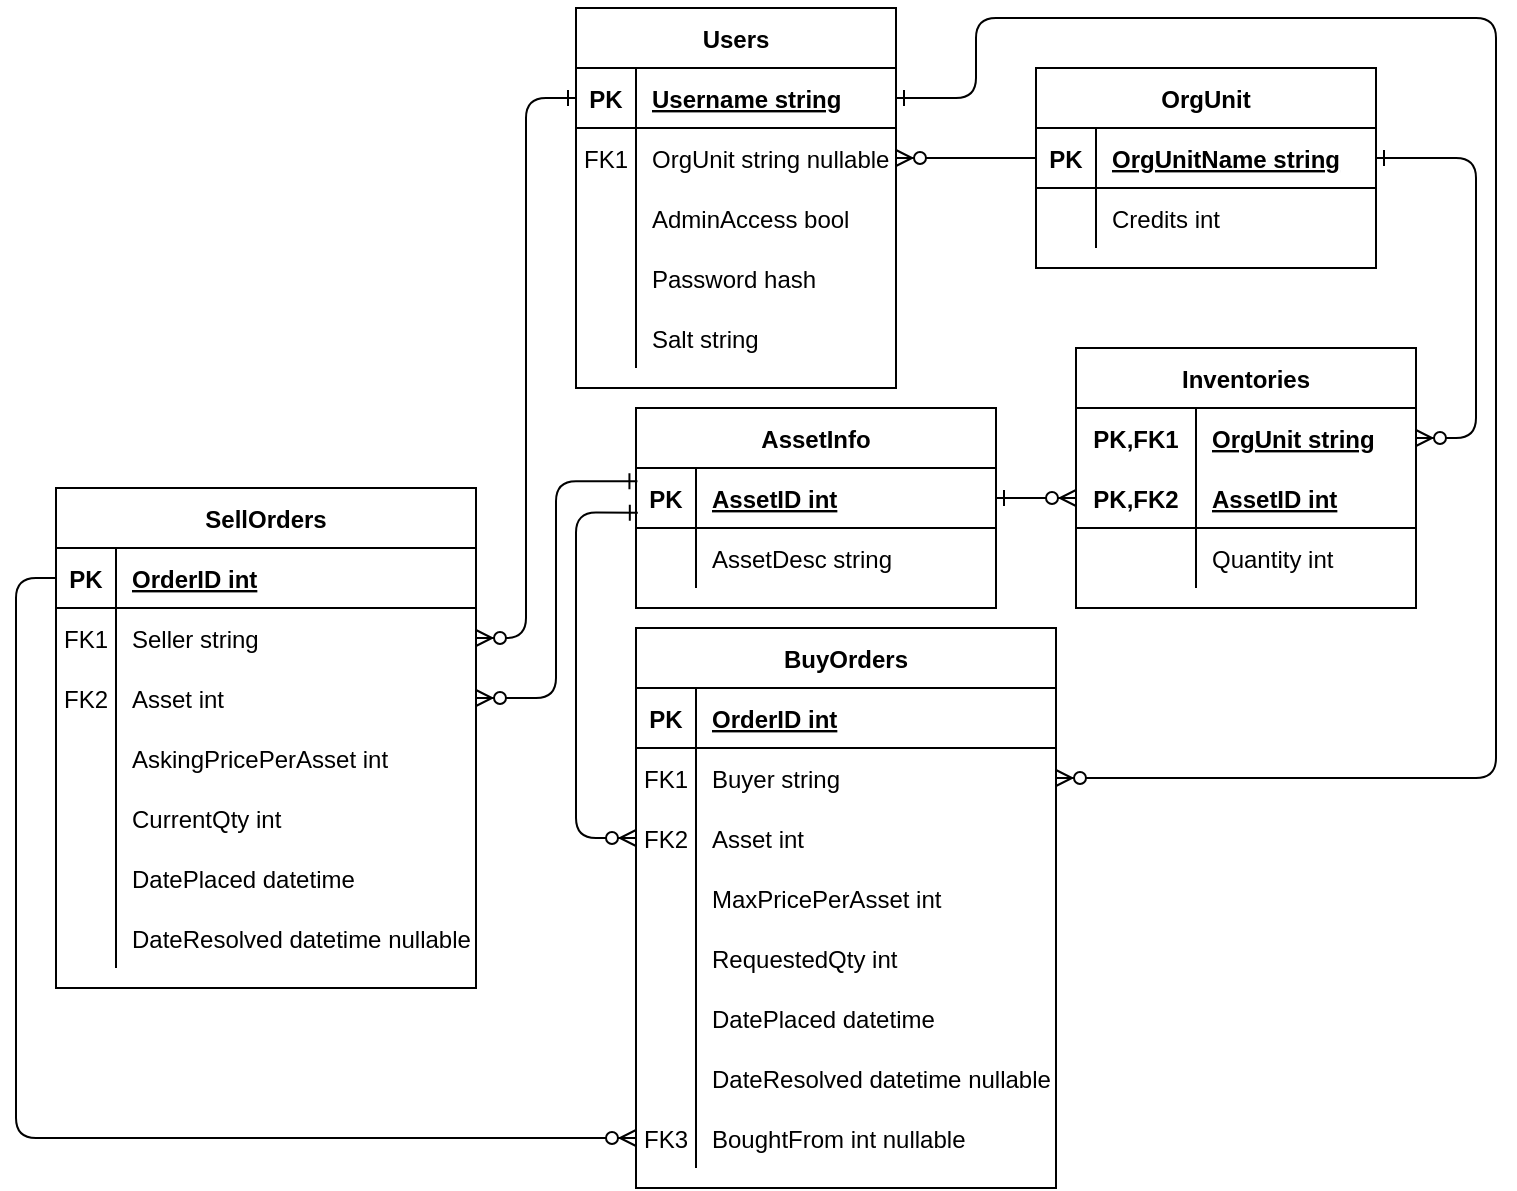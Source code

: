 <mxfile version="14.6.10" type="github">
  <diagram id="R2lEEEUBdFMjLlhIrx00" name="Page-1">
    <mxGraphModel dx="864" dy="440" grid="1" gridSize="10" guides="0" tooltips="1" connect="1" arrows="1" fold="1" page="1" pageScale="1" pageWidth="850" pageHeight="1100" math="0" shadow="0" extFonts="Permanent Marker^https://fonts.googleapis.com/css?family=Permanent+Marker">
      <root>
        <mxCell id="0" />
        <mxCell id="1" parent="0" />
        <mxCell id="C-vyLk0tnHw3VtMMgP7b-2" value="OrgUnit" style="shape=table;startSize=30;container=1;collapsible=1;childLayout=tableLayout;fixedRows=1;rowLines=0;fontStyle=1;align=center;resizeLast=1;" parent="1" vertex="1">
          <mxGeometry x="540" y="90" width="170" height="100" as="geometry" />
        </mxCell>
        <mxCell id="C-vyLk0tnHw3VtMMgP7b-3" value="" style="shape=partialRectangle;collapsible=0;dropTarget=0;pointerEvents=0;fillColor=none;points=[[0,0.5],[1,0.5]];portConstraint=eastwest;top=0;left=0;right=0;bottom=1;" parent="C-vyLk0tnHw3VtMMgP7b-2" vertex="1">
          <mxGeometry y="30" width="170" height="30" as="geometry" />
        </mxCell>
        <mxCell id="C-vyLk0tnHw3VtMMgP7b-4" value="PK" style="shape=partialRectangle;overflow=hidden;connectable=0;fillColor=none;top=0;left=0;bottom=0;right=0;fontStyle=1;" parent="C-vyLk0tnHw3VtMMgP7b-3" vertex="1">
          <mxGeometry width="30" height="30" as="geometry" />
        </mxCell>
        <mxCell id="C-vyLk0tnHw3VtMMgP7b-5" value="OrgUnitName string" style="shape=partialRectangle;overflow=hidden;connectable=0;fillColor=none;top=0;left=0;bottom=0;right=0;align=left;spacingLeft=6;fontStyle=5;" parent="C-vyLk0tnHw3VtMMgP7b-3" vertex="1">
          <mxGeometry x="30" width="140" height="30" as="geometry" />
        </mxCell>
        <mxCell id="C-vyLk0tnHw3VtMMgP7b-6" value="" style="shape=partialRectangle;collapsible=0;dropTarget=0;pointerEvents=0;fillColor=none;points=[[0,0.5],[1,0.5]];portConstraint=eastwest;top=0;left=0;right=0;bottom=0;" parent="C-vyLk0tnHw3VtMMgP7b-2" vertex="1">
          <mxGeometry y="60" width="170" height="30" as="geometry" />
        </mxCell>
        <mxCell id="C-vyLk0tnHw3VtMMgP7b-7" value="" style="shape=partialRectangle;overflow=hidden;connectable=0;fillColor=none;top=0;left=0;bottom=0;right=0;" parent="C-vyLk0tnHw3VtMMgP7b-6" vertex="1">
          <mxGeometry width="30" height="30" as="geometry" />
        </mxCell>
        <mxCell id="C-vyLk0tnHw3VtMMgP7b-8" value="Credits int" style="shape=partialRectangle;overflow=hidden;connectable=0;fillColor=none;top=0;left=0;bottom=0;right=0;align=left;spacingLeft=6;" parent="C-vyLk0tnHw3VtMMgP7b-6" vertex="1">
          <mxGeometry x="30" width="140" height="30" as="geometry" />
        </mxCell>
        <mxCell id="C-vyLk0tnHw3VtMMgP7b-23" value="Users" style="shape=table;startSize=30;container=1;collapsible=1;childLayout=tableLayout;fixedRows=1;rowLines=0;fontStyle=1;align=center;resizeLast=1;" parent="1" vertex="1">
          <mxGeometry x="310" y="60" width="160" height="190" as="geometry" />
        </mxCell>
        <mxCell id="C-vyLk0tnHw3VtMMgP7b-24" value="" style="shape=partialRectangle;collapsible=0;dropTarget=0;pointerEvents=0;fillColor=none;points=[[0,0.5],[1,0.5]];portConstraint=eastwest;top=0;left=0;right=0;bottom=1;" parent="C-vyLk0tnHw3VtMMgP7b-23" vertex="1">
          <mxGeometry y="30" width="160" height="30" as="geometry" />
        </mxCell>
        <mxCell id="C-vyLk0tnHw3VtMMgP7b-25" value="PK" style="shape=partialRectangle;overflow=hidden;connectable=0;fillColor=none;top=0;left=0;bottom=0;right=0;fontStyle=1;" parent="C-vyLk0tnHw3VtMMgP7b-24" vertex="1">
          <mxGeometry width="30" height="30" as="geometry" />
        </mxCell>
        <mxCell id="C-vyLk0tnHw3VtMMgP7b-26" value="Username string" style="shape=partialRectangle;overflow=hidden;connectable=0;fillColor=none;top=0;left=0;bottom=0;right=0;align=left;spacingLeft=6;fontStyle=5;" parent="C-vyLk0tnHw3VtMMgP7b-24" vertex="1">
          <mxGeometry x="30" width="130" height="30" as="geometry" />
        </mxCell>
        <mxCell id="C-vyLk0tnHw3VtMMgP7b-27" value="" style="shape=partialRectangle;collapsible=0;dropTarget=0;pointerEvents=0;fillColor=none;points=[[0,0.5],[1,0.5]];portConstraint=eastwest;top=0;left=0;right=0;bottom=0;" parent="C-vyLk0tnHw3VtMMgP7b-23" vertex="1">
          <mxGeometry y="60" width="160" height="30" as="geometry" />
        </mxCell>
        <mxCell id="C-vyLk0tnHw3VtMMgP7b-28" value="FK1" style="shape=partialRectangle;overflow=hidden;connectable=0;fillColor=none;top=0;left=0;bottom=0;right=0;" parent="C-vyLk0tnHw3VtMMgP7b-27" vertex="1">
          <mxGeometry width="30" height="30" as="geometry" />
        </mxCell>
        <mxCell id="C-vyLk0tnHw3VtMMgP7b-29" value="OrgUnit string nullable" style="shape=partialRectangle;overflow=hidden;connectable=0;fillColor=none;top=0;left=0;bottom=0;right=0;align=left;spacingLeft=6;" parent="C-vyLk0tnHw3VtMMgP7b-27" vertex="1">
          <mxGeometry x="30" width="130" height="30" as="geometry" />
        </mxCell>
        <mxCell id="7wBaKA0t1imz_KIfF7MN-4" style="shape=partialRectangle;collapsible=0;dropTarget=0;pointerEvents=0;fillColor=none;points=[[0,0.5],[1,0.5]];portConstraint=eastwest;top=0;left=0;right=0;bottom=0;" parent="C-vyLk0tnHw3VtMMgP7b-23" vertex="1">
          <mxGeometry y="90" width="160" height="30" as="geometry" />
        </mxCell>
        <mxCell id="7wBaKA0t1imz_KIfF7MN-5" style="shape=partialRectangle;overflow=hidden;connectable=0;fillColor=none;top=0;left=0;bottom=0;right=0;" parent="7wBaKA0t1imz_KIfF7MN-4" vertex="1">
          <mxGeometry width="30" height="30" as="geometry" />
        </mxCell>
        <mxCell id="7wBaKA0t1imz_KIfF7MN-6" value="AdminAccess bool " style="shape=partialRectangle;overflow=hidden;connectable=0;fillColor=none;top=0;left=0;bottom=0;right=0;align=left;spacingLeft=6;" parent="7wBaKA0t1imz_KIfF7MN-4" vertex="1">
          <mxGeometry x="30" width="130" height="30" as="geometry" />
        </mxCell>
        <mxCell id="7wBaKA0t1imz_KIfF7MN-1" style="shape=partialRectangle;collapsible=0;dropTarget=0;pointerEvents=0;fillColor=none;points=[[0,0.5],[1,0.5]];portConstraint=eastwest;top=0;left=0;right=0;bottom=0;" parent="C-vyLk0tnHw3VtMMgP7b-23" vertex="1">
          <mxGeometry y="120" width="160" height="30" as="geometry" />
        </mxCell>
        <mxCell id="7wBaKA0t1imz_KIfF7MN-2" value="&#xa;&#xa;&lt;span style=&quot;color: rgb(0, 0, 0); font-family: helvetica; font-size: 12px; font-style: normal; font-weight: 400; letter-spacing: normal; text-align: left; text-indent: 0px; text-transform: none; word-spacing: 0px; background-color: rgb(248, 249, 250); display: inline; float: none;&quot;&gt;password_hash string NOT NULL&lt;/span&gt;&#xa;&#xa;" style="shape=partialRectangle;overflow=hidden;connectable=0;fillColor=none;top=0;left=0;bottom=0;right=0;" parent="7wBaKA0t1imz_KIfF7MN-1" vertex="1">
          <mxGeometry width="30" height="30" as="geometry" />
        </mxCell>
        <mxCell id="7wBaKA0t1imz_KIfF7MN-3" value="Password hash" style="shape=partialRectangle;overflow=hidden;connectable=0;fillColor=none;top=0;left=0;bottom=0;right=0;align=left;spacingLeft=6;" parent="7wBaKA0t1imz_KIfF7MN-1" vertex="1">
          <mxGeometry x="30" width="130" height="30" as="geometry" />
        </mxCell>
        <mxCell id="DT6oVgaLZO0UKtUazpAL-1" style="shape=partialRectangle;collapsible=0;dropTarget=0;pointerEvents=0;fillColor=none;points=[[0,0.5],[1,0.5]];portConstraint=eastwest;top=0;left=0;right=0;bottom=0;" vertex="1" parent="C-vyLk0tnHw3VtMMgP7b-23">
          <mxGeometry y="150" width="160" height="30" as="geometry" />
        </mxCell>
        <mxCell id="DT6oVgaLZO0UKtUazpAL-2" style="shape=partialRectangle;overflow=hidden;connectable=0;fillColor=none;top=0;left=0;bottom=0;right=0;" vertex="1" parent="DT6oVgaLZO0UKtUazpAL-1">
          <mxGeometry width="30" height="30" as="geometry" />
        </mxCell>
        <mxCell id="DT6oVgaLZO0UKtUazpAL-3" value="Salt string" style="shape=partialRectangle;overflow=hidden;connectable=0;fillColor=none;top=0;left=0;bottom=0;right=0;align=left;spacingLeft=6;" vertex="1" parent="DT6oVgaLZO0UKtUazpAL-1">
          <mxGeometry x="30" width="130" height="30" as="geometry" />
        </mxCell>
        <mxCell id="7wBaKA0t1imz_KIfF7MN-7" value="" style="edgeStyle=elbowEdgeStyle;fontSize=12;html=1;endArrow=ERzeroToMany;endFill=1;startArrow=none;startFill=0;exitX=0;exitY=0.5;exitDx=0;exitDy=0;rounded=1;bendable=1;entryX=1;entryY=0.5;entryDx=0;entryDy=0;" parent="1" source="C-vyLk0tnHw3VtMMgP7b-3" target="C-vyLk0tnHw3VtMMgP7b-27" edge="1">
          <mxGeometry width="100" height="100" relative="1" as="geometry">
            <mxPoint x="360" y="310" as="sourcePoint" />
            <mxPoint x="470" y="125" as="targetPoint" />
            <Array as="points">
              <mxPoint x="510" y="130" />
            </Array>
          </mxGeometry>
        </mxCell>
        <mxCell id="7wBaKA0t1imz_KIfF7MN-34" value="Inventories" style="shape=table;startSize=30;container=1;collapsible=1;childLayout=tableLayout;fixedRows=1;rowLines=0;fontStyle=1;align=center;resizeLast=1;" parent="1" vertex="1">
          <mxGeometry x="560" y="230" width="170" height="130" as="geometry" />
        </mxCell>
        <mxCell id="7wBaKA0t1imz_KIfF7MN-35" value="" style="shape=partialRectangle;collapsible=0;dropTarget=0;pointerEvents=0;fillColor=none;top=0;left=0;bottom=0;right=0;points=[[0,0.5],[1,0.5]];portConstraint=eastwest;" parent="7wBaKA0t1imz_KIfF7MN-34" vertex="1">
          <mxGeometry y="30" width="170" height="30" as="geometry" />
        </mxCell>
        <mxCell id="7wBaKA0t1imz_KIfF7MN-36" value="PK,FK1" style="shape=partialRectangle;connectable=0;fillColor=none;top=0;left=0;bottom=0;right=0;fontStyle=1;overflow=hidden;" parent="7wBaKA0t1imz_KIfF7MN-35" vertex="1">
          <mxGeometry width="60" height="30" as="geometry" />
        </mxCell>
        <mxCell id="7wBaKA0t1imz_KIfF7MN-37" value="OrgUnit string" style="shape=partialRectangle;connectable=0;fillColor=none;top=0;left=0;bottom=0;right=0;align=left;spacingLeft=6;fontStyle=5;overflow=hidden;" parent="7wBaKA0t1imz_KIfF7MN-35" vertex="1">
          <mxGeometry x="60" width="110" height="30" as="geometry" />
        </mxCell>
        <mxCell id="7wBaKA0t1imz_KIfF7MN-38" value="" style="shape=partialRectangle;collapsible=0;dropTarget=0;pointerEvents=0;fillColor=none;top=0;left=0;bottom=1;right=0;points=[[0,0.5],[1,0.5]];portConstraint=eastwest;" parent="7wBaKA0t1imz_KIfF7MN-34" vertex="1">
          <mxGeometry y="60" width="170" height="30" as="geometry" />
        </mxCell>
        <mxCell id="7wBaKA0t1imz_KIfF7MN-39" value="PK,FK2" style="shape=partialRectangle;connectable=0;fillColor=none;top=0;left=0;bottom=0;right=0;fontStyle=1;overflow=hidden;" parent="7wBaKA0t1imz_KIfF7MN-38" vertex="1">
          <mxGeometry width="60" height="30" as="geometry" />
        </mxCell>
        <mxCell id="7wBaKA0t1imz_KIfF7MN-40" value="AssetID int" style="shape=partialRectangle;connectable=0;fillColor=none;top=0;left=0;bottom=0;right=0;align=left;spacingLeft=6;fontStyle=5;overflow=hidden;" parent="7wBaKA0t1imz_KIfF7MN-38" vertex="1">
          <mxGeometry x="60" width="110" height="30" as="geometry" />
        </mxCell>
        <mxCell id="7wBaKA0t1imz_KIfF7MN-41" value="" style="shape=partialRectangle;collapsible=0;dropTarget=0;pointerEvents=0;fillColor=none;top=0;left=0;bottom=0;right=0;points=[[0,0.5],[1,0.5]];portConstraint=eastwest;" parent="7wBaKA0t1imz_KIfF7MN-34" vertex="1">
          <mxGeometry y="90" width="170" height="30" as="geometry" />
        </mxCell>
        <mxCell id="7wBaKA0t1imz_KIfF7MN-42" value="" style="shape=partialRectangle;connectable=0;fillColor=none;top=0;left=0;bottom=0;right=0;editable=1;overflow=hidden;" parent="7wBaKA0t1imz_KIfF7MN-41" vertex="1">
          <mxGeometry width="60" height="30" as="geometry" />
        </mxCell>
        <mxCell id="7wBaKA0t1imz_KIfF7MN-43" value="Quantity int" style="shape=partialRectangle;connectable=0;fillColor=none;top=0;left=0;bottom=0;right=0;align=left;spacingLeft=6;overflow=hidden;" parent="7wBaKA0t1imz_KIfF7MN-41" vertex="1">
          <mxGeometry x="60" width="110" height="30" as="geometry" />
        </mxCell>
        <mxCell id="7wBaKA0t1imz_KIfF7MN-47" value="" style="fontSize=12;html=1;endArrow=ERzeroToMany;startArrow=ERone;startFill=0;edgeStyle=orthogonalEdgeStyle;exitX=1;exitY=0.5;exitDx=0;exitDy=0;entryX=0;entryY=0.5;entryDx=0;entryDy=0;" parent="1" source="ApfHCndNbg4BAis-mP1H-9" target="7wBaKA0t1imz_KIfF7MN-38" edge="1">
          <mxGeometry width="100" height="100" relative="1" as="geometry">
            <mxPoint x="450" y="410" as="sourcePoint" />
            <mxPoint x="410" y="410" as="targetPoint" />
            <Array as="points">
              <mxPoint x="560" y="305" />
            </Array>
          </mxGeometry>
        </mxCell>
        <mxCell id="7wBaKA0t1imz_KIfF7MN-48" value="" style="edgeStyle=orthogonalEdgeStyle;fontSize=12;html=1;endArrow=ERzeroToMany;startArrow=ERone;startFill=0;entryX=1;entryY=0.5;entryDx=0;entryDy=0;exitX=1;exitY=0.5;exitDx=0;exitDy=0;" parent="1" source="C-vyLk0tnHw3VtMMgP7b-3" target="7wBaKA0t1imz_KIfF7MN-35" edge="1">
          <mxGeometry width="100" height="100" relative="1" as="geometry">
            <mxPoint x="620" y="170" as="sourcePoint" />
            <mxPoint x="770" y="270" as="targetPoint" />
            <Array as="points">
              <mxPoint x="760" y="135" />
              <mxPoint x="760" y="275" />
            </Array>
          </mxGeometry>
        </mxCell>
        <mxCell id="7wBaKA0t1imz_KIfF7MN-62" value="SellOrders" style="shape=table;startSize=30;container=1;collapsible=1;childLayout=tableLayout;fixedRows=1;rowLines=0;fontStyle=1;align=center;resizeLast=1;" parent="1" vertex="1">
          <mxGeometry x="50" y="300" width="210" height="250" as="geometry" />
        </mxCell>
        <mxCell id="7wBaKA0t1imz_KIfF7MN-63" value="" style="shape=partialRectangle;collapsible=0;dropTarget=0;pointerEvents=0;fillColor=none;top=0;left=0;bottom=1;right=0;points=[[0,0.5],[1,0.5]];portConstraint=eastwest;" parent="7wBaKA0t1imz_KIfF7MN-62" vertex="1">
          <mxGeometry y="30" width="210" height="30" as="geometry" />
        </mxCell>
        <mxCell id="7wBaKA0t1imz_KIfF7MN-64" value="PK" style="shape=partialRectangle;connectable=0;fillColor=none;top=0;left=0;bottom=0;right=0;fontStyle=1;overflow=hidden;" parent="7wBaKA0t1imz_KIfF7MN-63" vertex="1">
          <mxGeometry width="30" height="30" as="geometry" />
        </mxCell>
        <mxCell id="7wBaKA0t1imz_KIfF7MN-65" value="OrderID int" style="shape=partialRectangle;connectable=0;fillColor=none;top=0;left=0;bottom=0;right=0;align=left;spacingLeft=6;fontStyle=5;overflow=hidden;" parent="7wBaKA0t1imz_KIfF7MN-63" vertex="1">
          <mxGeometry x="30" width="180" height="30" as="geometry" />
        </mxCell>
        <mxCell id="7wBaKA0t1imz_KIfF7MN-66" value="" style="shape=partialRectangle;collapsible=0;dropTarget=0;pointerEvents=0;fillColor=none;top=0;left=0;bottom=0;right=0;points=[[0,0.5],[1,0.5]];portConstraint=eastwest;" parent="7wBaKA0t1imz_KIfF7MN-62" vertex="1">
          <mxGeometry y="60" width="210" height="30" as="geometry" />
        </mxCell>
        <mxCell id="7wBaKA0t1imz_KIfF7MN-67" value="FK1" style="shape=partialRectangle;connectable=0;fillColor=none;top=0;left=0;bottom=0;right=0;editable=1;overflow=hidden;" parent="7wBaKA0t1imz_KIfF7MN-66" vertex="1">
          <mxGeometry width="30" height="30" as="geometry" />
        </mxCell>
        <mxCell id="7wBaKA0t1imz_KIfF7MN-68" value="Seller string" style="shape=partialRectangle;connectable=0;fillColor=none;top=0;left=0;bottom=0;right=0;align=left;spacingLeft=6;overflow=hidden;" parent="7wBaKA0t1imz_KIfF7MN-66" vertex="1">
          <mxGeometry x="30" width="180" height="30" as="geometry" />
        </mxCell>
        <mxCell id="7wBaKA0t1imz_KIfF7MN-69" value="" style="shape=partialRectangle;collapsible=0;dropTarget=0;pointerEvents=0;fillColor=none;top=0;left=0;bottom=0;right=0;points=[[0,0.5],[1,0.5]];portConstraint=eastwest;" parent="7wBaKA0t1imz_KIfF7MN-62" vertex="1">
          <mxGeometry y="90" width="210" height="30" as="geometry" />
        </mxCell>
        <mxCell id="7wBaKA0t1imz_KIfF7MN-70" value="FK2" style="shape=partialRectangle;connectable=0;fillColor=none;top=0;left=0;bottom=0;right=0;editable=1;overflow=hidden;" parent="7wBaKA0t1imz_KIfF7MN-69" vertex="1">
          <mxGeometry width="30" height="30" as="geometry" />
        </mxCell>
        <mxCell id="7wBaKA0t1imz_KIfF7MN-71" value="Asset int" style="shape=partialRectangle;connectable=0;fillColor=none;top=0;left=0;bottom=0;right=0;align=left;spacingLeft=6;overflow=hidden;" parent="7wBaKA0t1imz_KIfF7MN-69" vertex="1">
          <mxGeometry x="30" width="180" height="30" as="geometry" />
        </mxCell>
        <mxCell id="7wBaKA0t1imz_KIfF7MN-72" value="" style="shape=partialRectangle;collapsible=0;dropTarget=0;pointerEvents=0;fillColor=none;top=0;left=0;bottom=0;right=0;points=[[0,0.5],[1,0.5]];portConstraint=eastwest;" parent="7wBaKA0t1imz_KIfF7MN-62" vertex="1">
          <mxGeometry y="120" width="210" height="30" as="geometry" />
        </mxCell>
        <mxCell id="7wBaKA0t1imz_KIfF7MN-73" value="" style="shape=partialRectangle;connectable=0;fillColor=none;top=0;left=0;bottom=0;right=0;editable=1;overflow=hidden;" parent="7wBaKA0t1imz_KIfF7MN-72" vertex="1">
          <mxGeometry width="30" height="30" as="geometry" />
        </mxCell>
        <mxCell id="7wBaKA0t1imz_KIfF7MN-74" value="AskingPricePerAsset int" style="shape=partialRectangle;connectable=0;fillColor=none;top=0;left=0;bottom=0;right=0;align=left;spacingLeft=6;overflow=hidden;" parent="7wBaKA0t1imz_KIfF7MN-72" vertex="1">
          <mxGeometry x="30" width="180" height="30" as="geometry" />
        </mxCell>
        <mxCell id="7wBaKA0t1imz_KIfF7MN-82" style="shape=partialRectangle;collapsible=0;dropTarget=0;pointerEvents=0;fillColor=none;top=0;left=0;bottom=0;right=0;points=[[0,0.5],[1,0.5]];portConstraint=eastwest;" parent="7wBaKA0t1imz_KIfF7MN-62" vertex="1">
          <mxGeometry y="150" width="210" height="30" as="geometry" />
        </mxCell>
        <mxCell id="7wBaKA0t1imz_KIfF7MN-83" style="shape=partialRectangle;connectable=0;fillColor=none;top=0;left=0;bottom=0;right=0;editable=1;overflow=hidden;" parent="7wBaKA0t1imz_KIfF7MN-82" vertex="1">
          <mxGeometry width="30" height="30" as="geometry" />
        </mxCell>
        <mxCell id="7wBaKA0t1imz_KIfF7MN-84" value="CurrentQty int" style="shape=partialRectangle;connectable=0;fillColor=none;top=0;left=0;bottom=0;right=0;align=left;spacingLeft=6;overflow=hidden;" parent="7wBaKA0t1imz_KIfF7MN-82" vertex="1">
          <mxGeometry x="30" width="180" height="30" as="geometry" />
        </mxCell>
        <mxCell id="7wBaKA0t1imz_KIfF7MN-85" style="shape=partialRectangle;collapsible=0;dropTarget=0;pointerEvents=0;fillColor=none;top=0;left=0;bottom=0;right=0;points=[[0,0.5],[1,0.5]];portConstraint=eastwest;" parent="7wBaKA0t1imz_KIfF7MN-62" vertex="1">
          <mxGeometry y="180" width="210" height="30" as="geometry" />
        </mxCell>
        <mxCell id="7wBaKA0t1imz_KIfF7MN-86" style="shape=partialRectangle;connectable=0;fillColor=none;top=0;left=0;bottom=0;right=0;editable=1;overflow=hidden;" parent="7wBaKA0t1imz_KIfF7MN-85" vertex="1">
          <mxGeometry width="30" height="30" as="geometry" />
        </mxCell>
        <mxCell id="7wBaKA0t1imz_KIfF7MN-87" value="DatePlaced datetime" style="shape=partialRectangle;connectable=0;fillColor=none;top=0;left=0;bottom=0;right=0;align=left;spacingLeft=6;overflow=hidden;" parent="7wBaKA0t1imz_KIfF7MN-85" vertex="1">
          <mxGeometry x="30" width="180" height="30" as="geometry" />
        </mxCell>
        <mxCell id="7wBaKA0t1imz_KIfF7MN-91" style="shape=partialRectangle;collapsible=0;dropTarget=0;pointerEvents=0;fillColor=none;top=0;left=0;bottom=0;right=0;points=[[0,0.5],[1,0.5]];portConstraint=eastwest;" parent="7wBaKA0t1imz_KIfF7MN-62" vertex="1">
          <mxGeometry y="210" width="210" height="30" as="geometry" />
        </mxCell>
        <mxCell id="7wBaKA0t1imz_KIfF7MN-92" style="shape=partialRectangle;connectable=0;fillColor=none;top=0;left=0;bottom=0;right=0;editable=1;overflow=hidden;" parent="7wBaKA0t1imz_KIfF7MN-91" vertex="1">
          <mxGeometry width="30" height="30" as="geometry" />
        </mxCell>
        <mxCell id="7wBaKA0t1imz_KIfF7MN-93" value="DateResolved datetime nullable" style="shape=partialRectangle;connectable=0;fillColor=none;top=0;left=0;bottom=0;right=0;align=left;spacingLeft=6;overflow=hidden;" parent="7wBaKA0t1imz_KIfF7MN-91" vertex="1">
          <mxGeometry x="30" width="180" height="30" as="geometry" />
        </mxCell>
        <mxCell id="7wBaKA0t1imz_KIfF7MN-75" value="" style="edgeStyle=orthogonalEdgeStyle;fontSize=12;html=1;endArrow=ERzeroToMany;endFill=1;startArrow=ERone;startFill=0;" parent="1" source="C-vyLk0tnHw3VtMMgP7b-24" target="7wBaKA0t1imz_KIfF7MN-66" edge="1">
          <mxGeometry width="100" height="100" relative="1" as="geometry">
            <mxPoint x="410" y="270" as="sourcePoint" />
            <mxPoint x="350" y="270" as="targetPoint" />
          </mxGeometry>
        </mxCell>
        <mxCell id="7wBaKA0t1imz_KIfF7MN-77" value="" style="edgeStyle=orthogonalEdgeStyle;fontSize=12;html=1;endArrow=ERzeroToMany;startArrow=ERone;startFill=0;entryX=0;entryY=0.5;entryDx=0;entryDy=0;exitX=0.005;exitY=0.744;exitDx=0;exitDy=0;exitPerimeter=0;" parent="1" source="ApfHCndNbg4BAis-mP1H-9" target="7wBaKA0t1imz_KIfF7MN-102" edge="1">
          <mxGeometry width="100" height="100" relative="1" as="geometry">
            <mxPoint x="300" y="250" as="sourcePoint" />
            <mxPoint x="780" y="365" as="targetPoint" />
            <Array as="points">
              <mxPoint x="310" y="312" />
              <mxPoint x="310" y="475" />
            </Array>
          </mxGeometry>
        </mxCell>
        <mxCell id="7wBaKA0t1imz_KIfF7MN-78" value="" style="edgeStyle=orthogonalEdgeStyle;fontSize=12;html=1;endArrow=ERzeroToMany;endFill=1;startArrow=ERone;startFill=0;entryX=1;entryY=0.5;entryDx=0;entryDy=0;exitX=1;exitY=0.5;exitDx=0;exitDy=0;" parent="1" source="C-vyLk0tnHw3VtMMgP7b-24" target="7wBaKA0t1imz_KIfF7MN-99" edge="1">
          <mxGeometry width="100" height="100" relative="1" as="geometry">
            <mxPoint x="530" y="176" as="sourcePoint" />
            <mxPoint x="600" y="335" as="targetPoint" />
            <Array as="points">
              <mxPoint x="510" y="105" />
              <mxPoint x="510" y="65" />
              <mxPoint x="770" y="65" />
              <mxPoint x="770" y="445" />
            </Array>
          </mxGeometry>
        </mxCell>
        <mxCell id="7wBaKA0t1imz_KIfF7MN-95" value="BuyOrders" style="shape=table;startSize=30;container=1;collapsible=1;childLayout=tableLayout;fixedRows=1;rowLines=0;fontStyle=1;align=center;resizeLast=1;" parent="1" vertex="1">
          <mxGeometry x="340" y="370" width="210" height="280" as="geometry" />
        </mxCell>
        <mxCell id="7wBaKA0t1imz_KIfF7MN-96" value="" style="shape=partialRectangle;collapsible=0;dropTarget=0;pointerEvents=0;fillColor=none;top=0;left=0;bottom=1;right=0;points=[[0,0.5],[1,0.5]];portConstraint=eastwest;" parent="7wBaKA0t1imz_KIfF7MN-95" vertex="1">
          <mxGeometry y="30" width="210" height="30" as="geometry" />
        </mxCell>
        <mxCell id="7wBaKA0t1imz_KIfF7MN-97" value="PK" style="shape=partialRectangle;connectable=0;fillColor=none;top=0;left=0;bottom=0;right=0;fontStyle=1;overflow=hidden;" parent="7wBaKA0t1imz_KIfF7MN-96" vertex="1">
          <mxGeometry width="30" height="30" as="geometry" />
        </mxCell>
        <mxCell id="7wBaKA0t1imz_KIfF7MN-98" value="OrderID int" style="shape=partialRectangle;connectable=0;fillColor=none;top=0;left=0;bottom=0;right=0;align=left;spacingLeft=6;fontStyle=5;overflow=hidden;" parent="7wBaKA0t1imz_KIfF7MN-96" vertex="1">
          <mxGeometry x="30" width="180" height="30" as="geometry" />
        </mxCell>
        <mxCell id="7wBaKA0t1imz_KIfF7MN-99" value="" style="shape=partialRectangle;collapsible=0;dropTarget=0;pointerEvents=0;fillColor=none;top=0;left=0;bottom=0;right=0;points=[[0,0.5],[1,0.5]];portConstraint=eastwest;" parent="7wBaKA0t1imz_KIfF7MN-95" vertex="1">
          <mxGeometry y="60" width="210" height="30" as="geometry" />
        </mxCell>
        <mxCell id="7wBaKA0t1imz_KIfF7MN-100" value="FK1" style="shape=partialRectangle;connectable=0;fillColor=none;top=0;left=0;bottom=0;right=0;editable=1;overflow=hidden;" parent="7wBaKA0t1imz_KIfF7MN-99" vertex="1">
          <mxGeometry width="30" height="30" as="geometry" />
        </mxCell>
        <mxCell id="7wBaKA0t1imz_KIfF7MN-101" value="Buyer string" style="shape=partialRectangle;connectable=0;fillColor=none;top=0;left=0;bottom=0;right=0;align=left;spacingLeft=6;overflow=hidden;" parent="7wBaKA0t1imz_KIfF7MN-99" vertex="1">
          <mxGeometry x="30" width="180" height="30" as="geometry" />
        </mxCell>
        <mxCell id="7wBaKA0t1imz_KIfF7MN-102" value="" style="shape=partialRectangle;collapsible=0;dropTarget=0;pointerEvents=0;fillColor=none;top=0;left=0;bottom=0;right=0;points=[[0,0.5],[1,0.5]];portConstraint=eastwest;" parent="7wBaKA0t1imz_KIfF7MN-95" vertex="1">
          <mxGeometry y="90" width="210" height="30" as="geometry" />
        </mxCell>
        <mxCell id="7wBaKA0t1imz_KIfF7MN-103" value="FK2" style="shape=partialRectangle;connectable=0;fillColor=none;top=0;left=0;bottom=0;right=0;editable=1;overflow=hidden;" parent="7wBaKA0t1imz_KIfF7MN-102" vertex="1">
          <mxGeometry width="30" height="30" as="geometry" />
        </mxCell>
        <mxCell id="7wBaKA0t1imz_KIfF7MN-104" value="Asset int" style="shape=partialRectangle;connectable=0;fillColor=none;top=0;left=0;bottom=0;right=0;align=left;spacingLeft=6;overflow=hidden;" parent="7wBaKA0t1imz_KIfF7MN-102" vertex="1">
          <mxGeometry x="30" width="180" height="30" as="geometry" />
        </mxCell>
        <mxCell id="7wBaKA0t1imz_KIfF7MN-105" value="" style="shape=partialRectangle;collapsible=0;dropTarget=0;pointerEvents=0;fillColor=none;top=0;left=0;bottom=0;right=0;points=[[0,0.5],[1,0.5]];portConstraint=eastwest;" parent="7wBaKA0t1imz_KIfF7MN-95" vertex="1">
          <mxGeometry y="120" width="210" height="30" as="geometry" />
        </mxCell>
        <mxCell id="7wBaKA0t1imz_KIfF7MN-106" value="" style="shape=partialRectangle;connectable=0;fillColor=none;top=0;left=0;bottom=0;right=0;editable=1;overflow=hidden;" parent="7wBaKA0t1imz_KIfF7MN-105" vertex="1">
          <mxGeometry width="30" height="30" as="geometry" />
        </mxCell>
        <mxCell id="7wBaKA0t1imz_KIfF7MN-107" value="MaxPricePerAsset int" style="shape=partialRectangle;connectable=0;fillColor=none;top=0;left=0;bottom=0;right=0;align=left;spacingLeft=6;overflow=hidden;" parent="7wBaKA0t1imz_KIfF7MN-105" vertex="1">
          <mxGeometry x="30" width="180" height="30" as="geometry" />
        </mxCell>
        <mxCell id="7wBaKA0t1imz_KIfF7MN-108" style="shape=partialRectangle;collapsible=0;dropTarget=0;pointerEvents=0;fillColor=none;top=0;left=0;bottom=0;right=0;points=[[0,0.5],[1,0.5]];portConstraint=eastwest;" parent="7wBaKA0t1imz_KIfF7MN-95" vertex="1">
          <mxGeometry y="150" width="210" height="30" as="geometry" />
        </mxCell>
        <mxCell id="7wBaKA0t1imz_KIfF7MN-109" style="shape=partialRectangle;connectable=0;fillColor=none;top=0;left=0;bottom=0;right=0;editable=1;overflow=hidden;" parent="7wBaKA0t1imz_KIfF7MN-108" vertex="1">
          <mxGeometry width="30" height="30" as="geometry" />
        </mxCell>
        <mxCell id="7wBaKA0t1imz_KIfF7MN-110" value="RequestedQty int" style="shape=partialRectangle;connectable=0;fillColor=none;top=0;left=0;bottom=0;right=0;align=left;spacingLeft=6;overflow=hidden;" parent="7wBaKA0t1imz_KIfF7MN-108" vertex="1">
          <mxGeometry x="30" width="180" height="30" as="geometry" />
        </mxCell>
        <mxCell id="7wBaKA0t1imz_KIfF7MN-111" style="shape=partialRectangle;collapsible=0;dropTarget=0;pointerEvents=0;fillColor=none;top=0;left=0;bottom=0;right=0;points=[[0,0.5],[1,0.5]];portConstraint=eastwest;" parent="7wBaKA0t1imz_KIfF7MN-95" vertex="1">
          <mxGeometry y="180" width="210" height="30" as="geometry" />
        </mxCell>
        <mxCell id="7wBaKA0t1imz_KIfF7MN-112" style="shape=partialRectangle;connectable=0;fillColor=none;top=0;left=0;bottom=0;right=0;editable=1;overflow=hidden;" parent="7wBaKA0t1imz_KIfF7MN-111" vertex="1">
          <mxGeometry width="30" height="30" as="geometry" />
        </mxCell>
        <mxCell id="7wBaKA0t1imz_KIfF7MN-113" value="DatePlaced datetime" style="shape=partialRectangle;connectable=0;fillColor=none;top=0;left=0;bottom=0;right=0;align=left;spacingLeft=6;overflow=hidden;" parent="7wBaKA0t1imz_KIfF7MN-111" vertex="1">
          <mxGeometry x="30" width="180" height="30" as="geometry" />
        </mxCell>
        <mxCell id="7wBaKA0t1imz_KIfF7MN-114" style="shape=partialRectangle;collapsible=0;dropTarget=0;pointerEvents=0;fillColor=none;top=0;left=0;bottom=0;right=0;points=[[0,0.5],[1,0.5]];portConstraint=eastwest;" parent="7wBaKA0t1imz_KIfF7MN-95" vertex="1">
          <mxGeometry y="210" width="210" height="30" as="geometry" />
        </mxCell>
        <mxCell id="7wBaKA0t1imz_KIfF7MN-115" style="shape=partialRectangle;connectable=0;fillColor=none;top=0;left=0;bottom=0;right=0;editable=1;overflow=hidden;" parent="7wBaKA0t1imz_KIfF7MN-114" vertex="1">
          <mxGeometry width="30" height="30" as="geometry" />
        </mxCell>
        <mxCell id="7wBaKA0t1imz_KIfF7MN-116" value="DateResolved datetime nullable" style="shape=partialRectangle;connectable=0;fillColor=none;top=0;left=0;bottom=0;right=0;align=left;spacingLeft=6;overflow=hidden;" parent="7wBaKA0t1imz_KIfF7MN-114" vertex="1">
          <mxGeometry x="30" width="180" height="30" as="geometry" />
        </mxCell>
        <mxCell id="ApfHCndNbg4BAis-mP1H-21" style="shape=partialRectangle;collapsible=0;dropTarget=0;pointerEvents=0;fillColor=none;top=0;left=0;bottom=0;right=0;points=[[0,0.5],[1,0.5]];portConstraint=eastwest;" parent="7wBaKA0t1imz_KIfF7MN-95" vertex="1">
          <mxGeometry y="240" width="210" height="30" as="geometry" />
        </mxCell>
        <mxCell id="ApfHCndNbg4BAis-mP1H-22" value="FK3" style="shape=partialRectangle;connectable=0;fillColor=none;top=0;left=0;bottom=0;right=0;editable=1;overflow=hidden;" parent="ApfHCndNbg4BAis-mP1H-21" vertex="1">
          <mxGeometry width="30" height="30" as="geometry" />
        </mxCell>
        <mxCell id="ApfHCndNbg4BAis-mP1H-23" value="BoughtFrom int nullable" style="shape=partialRectangle;connectable=0;fillColor=none;top=0;left=0;bottom=0;right=0;align=left;spacingLeft=6;overflow=hidden;" parent="ApfHCndNbg4BAis-mP1H-21" vertex="1">
          <mxGeometry x="30" width="180" height="30" as="geometry" />
        </mxCell>
        <mxCell id="ApfHCndNbg4BAis-mP1H-6" value="" style="edgeStyle=orthogonalEdgeStyle;fontSize=12;html=1;endArrow=ERzeroToMany;endFill=1;startArrow=ERone;startFill=0;entryX=1;entryY=0.5;entryDx=0;entryDy=0;exitX=0.004;exitY=0.219;exitDx=0;exitDy=0;exitPerimeter=0;" parent="1" source="ApfHCndNbg4BAis-mP1H-9" target="7wBaKA0t1imz_KIfF7MN-69" edge="1">
          <mxGeometry width="100" height="100" relative="1" as="geometry">
            <mxPoint x="320" y="395" as="sourcePoint" />
            <mxPoint x="20" y="410" as="targetPoint" />
          </mxGeometry>
        </mxCell>
        <mxCell id="ApfHCndNbg4BAis-mP1H-8" value="AssetInfo" style="shape=table;startSize=30;container=1;collapsible=1;childLayout=tableLayout;fixedRows=1;rowLines=0;fontStyle=1;align=center;resizeLast=1;" parent="1" vertex="1">
          <mxGeometry x="340" y="260" width="180" height="100" as="geometry" />
        </mxCell>
        <mxCell id="ApfHCndNbg4BAis-mP1H-9" value="" style="shape=partialRectangle;collapsible=0;dropTarget=0;pointerEvents=0;fillColor=none;top=0;left=0;bottom=1;right=0;points=[[0,0.5],[1,0.5]];portConstraint=eastwest;" parent="ApfHCndNbg4BAis-mP1H-8" vertex="1">
          <mxGeometry y="30" width="180" height="30" as="geometry" />
        </mxCell>
        <mxCell id="ApfHCndNbg4BAis-mP1H-10" value="PK" style="shape=partialRectangle;connectable=0;fillColor=none;top=0;left=0;bottom=0;right=0;fontStyle=1;overflow=hidden;" parent="ApfHCndNbg4BAis-mP1H-9" vertex="1">
          <mxGeometry width="30" height="30" as="geometry" />
        </mxCell>
        <mxCell id="ApfHCndNbg4BAis-mP1H-11" value="AssetID int" style="shape=partialRectangle;connectable=0;fillColor=none;top=0;left=0;bottom=0;right=0;align=left;spacingLeft=6;fontStyle=5;overflow=hidden;" parent="ApfHCndNbg4BAis-mP1H-9" vertex="1">
          <mxGeometry x="30" width="150" height="30" as="geometry" />
        </mxCell>
        <mxCell id="ApfHCndNbg4BAis-mP1H-12" value="" style="shape=partialRectangle;collapsible=0;dropTarget=0;pointerEvents=0;fillColor=none;top=0;left=0;bottom=0;right=0;points=[[0,0.5],[1,0.5]];portConstraint=eastwest;" parent="ApfHCndNbg4BAis-mP1H-8" vertex="1">
          <mxGeometry y="60" width="180" height="30" as="geometry" />
        </mxCell>
        <mxCell id="ApfHCndNbg4BAis-mP1H-13" value="" style="shape=partialRectangle;connectable=0;fillColor=none;top=0;left=0;bottom=0;right=0;editable=1;overflow=hidden;" parent="ApfHCndNbg4BAis-mP1H-12" vertex="1">
          <mxGeometry width="30" height="30" as="geometry" />
        </mxCell>
        <mxCell id="ApfHCndNbg4BAis-mP1H-14" value="AssetDesc string" style="shape=partialRectangle;connectable=0;fillColor=none;top=0;left=0;bottom=0;right=0;align=left;spacingLeft=6;overflow=hidden;" parent="ApfHCndNbg4BAis-mP1H-12" vertex="1">
          <mxGeometry x="30" width="150" height="30" as="geometry" />
        </mxCell>
        <mxCell id="ApfHCndNbg4BAis-mP1H-24" value="" style="edgeStyle=orthogonalEdgeStyle;fontSize=12;html=1;endArrow=ERzeroToMany;endFill=1;startSize=30;strokeColor=#000000;entryX=0;entryY=0.5;entryDx=0;entryDy=0;exitX=0;exitY=0.5;exitDx=0;exitDy=0;" parent="1" source="7wBaKA0t1imz_KIfF7MN-63" target="ApfHCndNbg4BAis-mP1H-21" edge="1">
          <mxGeometry width="100" height="100" relative="1" as="geometry">
            <mxPoint x="120" y="580" as="sourcePoint" />
            <mxPoint x="220" y="480" as="targetPoint" />
            <Array as="points">
              <mxPoint x="30" y="345" />
              <mxPoint x="30" y="625" />
            </Array>
          </mxGeometry>
        </mxCell>
      </root>
    </mxGraphModel>
  </diagram>
</mxfile>
